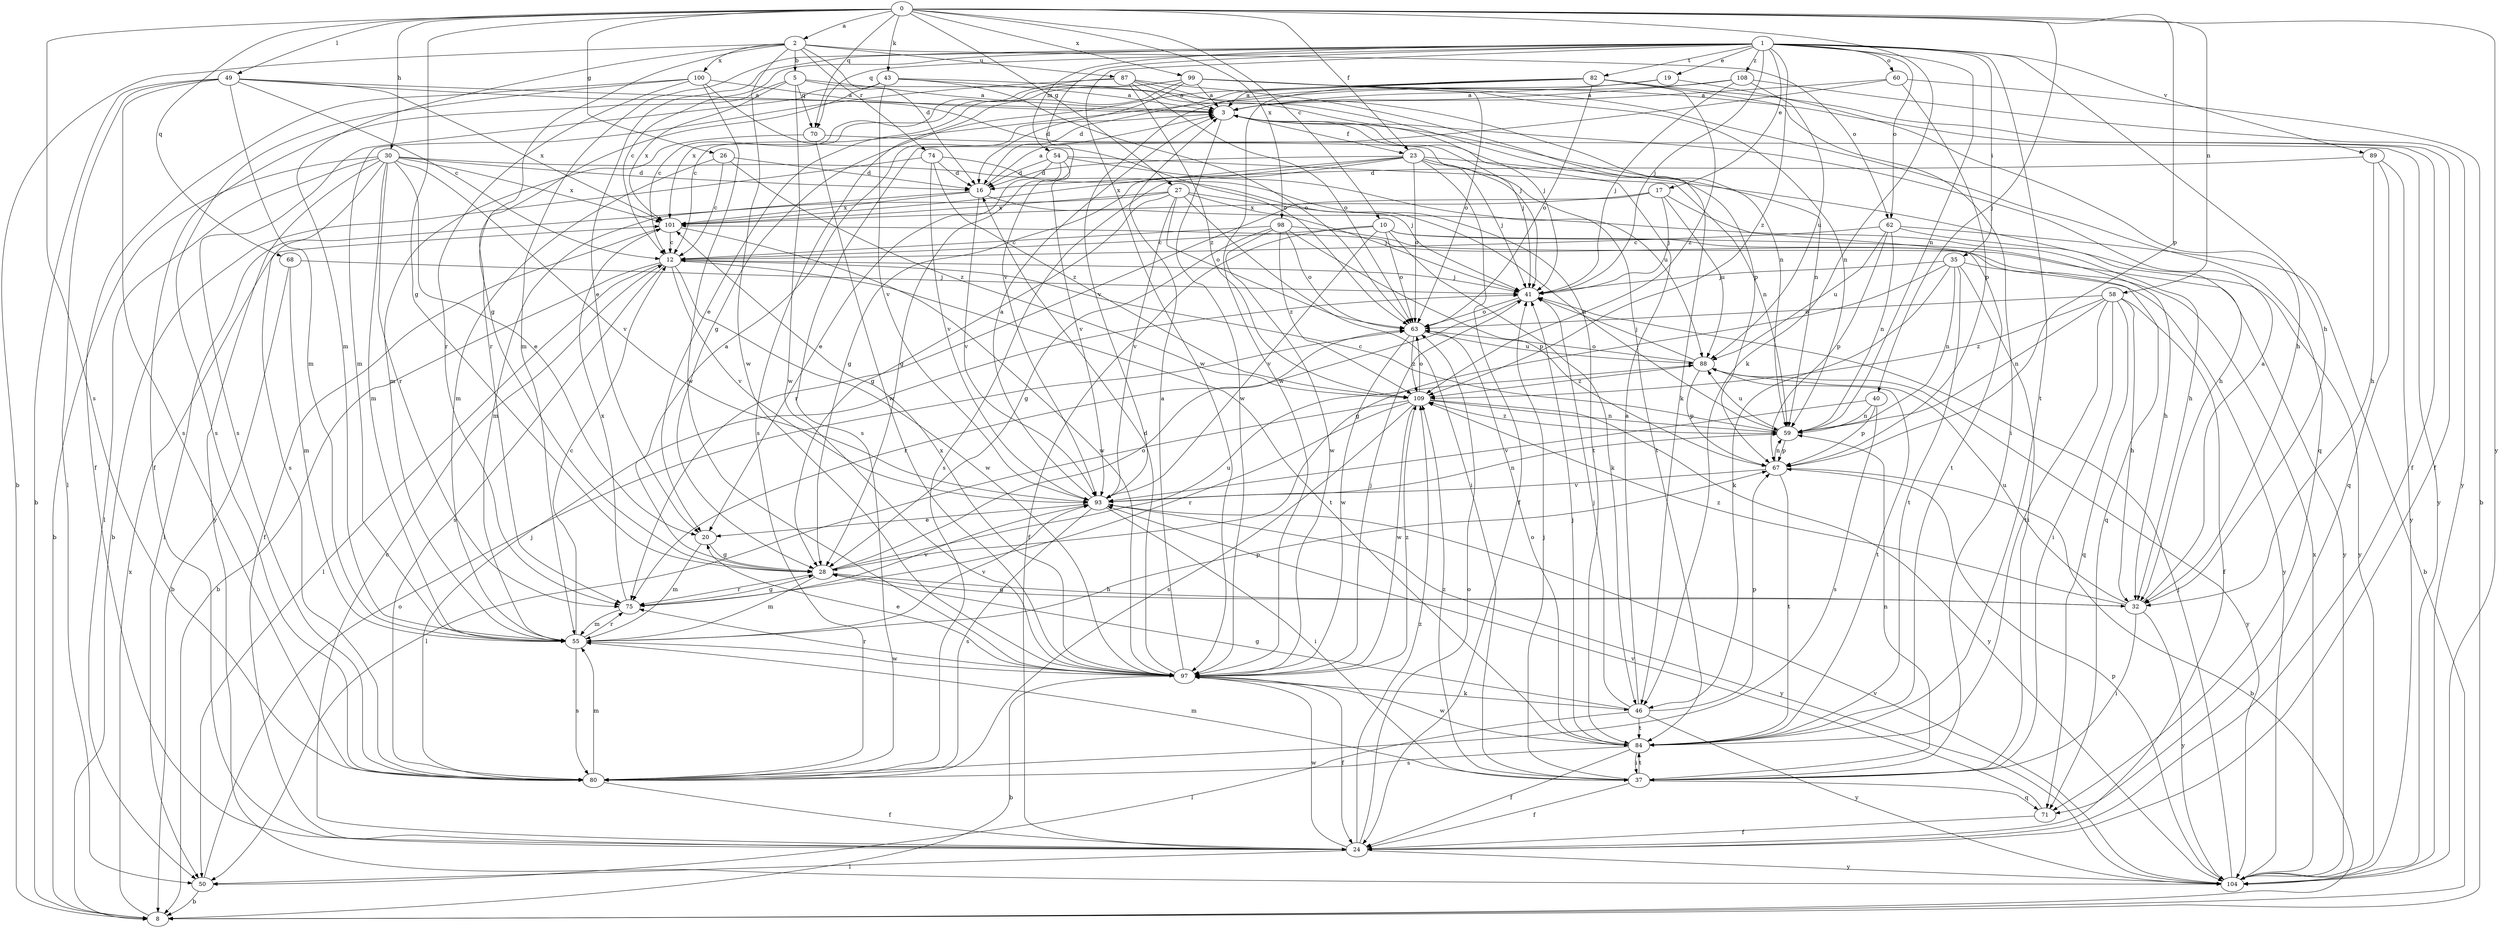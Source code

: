 strict digraph  {
0;
1;
2;
3;
5;
8;
10;
12;
16;
17;
19;
20;
23;
24;
26;
27;
28;
30;
32;
35;
37;
40;
41;
43;
46;
49;
50;
54;
55;
58;
59;
60;
62;
63;
67;
68;
70;
71;
74;
75;
80;
82;
84;
87;
88;
89;
93;
97;
98;
99;
100;
101;
104;
108;
109;
0 -> 2  [label=a];
0 -> 10  [label=c];
0 -> 23  [label=f];
0 -> 26  [label=g];
0 -> 27  [label=g];
0 -> 28  [label=g];
0 -> 30  [label=h];
0 -> 40  [label=j];
0 -> 43  [label=k];
0 -> 46  [label=k];
0 -> 49  [label=l];
0 -> 58  [label=n];
0 -> 67  [label=p];
0 -> 68  [label=q];
0 -> 70  [label=q];
0 -> 80  [label=s];
0 -> 98  [label=x];
0 -> 99  [label=x];
0 -> 104  [label=y];
1 -> 12  [label=c];
1 -> 17  [label=e];
1 -> 19  [label=e];
1 -> 20  [label=e];
1 -> 32  [label=h];
1 -> 35  [label=i];
1 -> 41  [label=j];
1 -> 54  [label=m];
1 -> 55  [label=m];
1 -> 59  [label=n];
1 -> 60  [label=o];
1 -> 62  [label=o];
1 -> 70  [label=q];
1 -> 82  [label=t];
1 -> 84  [label=t];
1 -> 89  [label=v];
1 -> 93  [label=v];
1 -> 97  [label=w];
1 -> 108  [label=z];
1 -> 109  [label=z];
2 -> 5  [label=b];
2 -> 8  [label=b];
2 -> 16  [label=d];
2 -> 28  [label=g];
2 -> 55  [label=m];
2 -> 62  [label=o];
2 -> 74  [label=r];
2 -> 87  [label=u];
2 -> 97  [label=w];
2 -> 100  [label=x];
3 -> 23  [label=f];
3 -> 41  [label=j];
3 -> 59  [label=n];
3 -> 97  [label=w];
5 -> 3  [label=a];
5 -> 24  [label=f];
5 -> 67  [label=p];
5 -> 70  [label=q];
5 -> 97  [label=w];
5 -> 101  [label=x];
8 -> 101  [label=x];
10 -> 12  [label=c];
10 -> 24  [label=f];
10 -> 32  [label=h];
10 -> 46  [label=k];
10 -> 63  [label=o];
10 -> 71  [label=q];
10 -> 93  [label=v];
12 -> 8  [label=b];
12 -> 41  [label=j];
12 -> 50  [label=l];
12 -> 80  [label=s];
12 -> 84  [label=t];
12 -> 93  [label=v];
12 -> 97  [label=w];
16 -> 3  [label=a];
16 -> 32  [label=h];
16 -> 55  [label=m];
16 -> 93  [label=v];
16 -> 101  [label=x];
17 -> 41  [label=j];
17 -> 75  [label=r];
17 -> 84  [label=t];
17 -> 88  [label=u];
17 -> 101  [label=x];
19 -> 3  [label=a];
19 -> 32  [label=h];
19 -> 93  [label=v];
20 -> 28  [label=g];
20 -> 55  [label=m];
23 -> 16  [label=d];
23 -> 24  [label=f];
23 -> 28  [label=g];
23 -> 32  [label=h];
23 -> 41  [label=j];
23 -> 63  [label=o];
23 -> 80  [label=s];
23 -> 84  [label=t];
23 -> 101  [label=x];
24 -> 12  [label=c];
24 -> 50  [label=l];
24 -> 63  [label=o];
24 -> 97  [label=w];
24 -> 104  [label=y];
24 -> 109  [label=z];
26 -> 12  [label=c];
26 -> 16  [label=d];
26 -> 55  [label=m];
26 -> 109  [label=z];
27 -> 28  [label=g];
27 -> 37  [label=i];
27 -> 41  [label=j];
27 -> 50  [label=l];
27 -> 59  [label=n];
27 -> 63  [label=o];
27 -> 93  [label=v];
27 -> 101  [label=x];
28 -> 3  [label=a];
28 -> 32  [label=h];
28 -> 55  [label=m];
28 -> 63  [label=o];
28 -> 75  [label=r];
28 -> 88  [label=u];
30 -> 8  [label=b];
30 -> 16  [label=d];
30 -> 20  [label=e];
30 -> 41  [label=j];
30 -> 50  [label=l];
30 -> 55  [label=m];
30 -> 75  [label=r];
30 -> 80  [label=s];
30 -> 93  [label=v];
30 -> 101  [label=x];
30 -> 104  [label=y];
32 -> 3  [label=a];
32 -> 28  [label=g];
32 -> 37  [label=i];
32 -> 88  [label=u];
32 -> 104  [label=y];
32 -> 109  [label=z];
35 -> 28  [label=g];
35 -> 37  [label=i];
35 -> 41  [label=j];
35 -> 46  [label=k];
35 -> 59  [label=n];
35 -> 84  [label=t];
35 -> 104  [label=y];
37 -> 24  [label=f];
37 -> 41  [label=j];
37 -> 55  [label=m];
37 -> 59  [label=n];
37 -> 71  [label=q];
37 -> 84  [label=t];
37 -> 109  [label=z];
40 -> 59  [label=n];
40 -> 67  [label=p];
40 -> 80  [label=s];
40 -> 93  [label=v];
41 -> 63  [label=o];
41 -> 75  [label=r];
43 -> 3  [label=a];
43 -> 59  [label=n];
43 -> 63  [label=o];
43 -> 75  [label=r];
43 -> 80  [label=s];
43 -> 93  [label=v];
46 -> 3  [label=a];
46 -> 28  [label=g];
46 -> 41  [label=j];
46 -> 50  [label=l];
46 -> 67  [label=p];
46 -> 84  [label=t];
46 -> 104  [label=y];
49 -> 3  [label=a];
49 -> 8  [label=b];
49 -> 12  [label=c];
49 -> 41  [label=j];
49 -> 50  [label=l];
49 -> 55  [label=m];
49 -> 80  [label=s];
49 -> 101  [label=x];
50 -> 8  [label=b];
50 -> 63  [label=o];
54 -> 16  [label=d];
54 -> 20  [label=e];
54 -> 28  [label=g];
54 -> 59  [label=n];
54 -> 88  [label=u];
54 -> 93  [label=v];
55 -> 12  [label=c];
55 -> 67  [label=p];
55 -> 75  [label=r];
55 -> 80  [label=s];
55 -> 93  [label=v];
55 -> 97  [label=w];
58 -> 24  [label=f];
58 -> 32  [label=h];
58 -> 37  [label=i];
58 -> 59  [label=n];
58 -> 63  [label=o];
58 -> 71  [label=q];
58 -> 84  [label=t];
58 -> 109  [label=z];
59 -> 12  [label=c];
59 -> 67  [label=p];
59 -> 88  [label=u];
59 -> 109  [label=z];
60 -> 3  [label=a];
60 -> 8  [label=b];
60 -> 67  [label=p];
60 -> 80  [label=s];
62 -> 8  [label=b];
62 -> 12  [label=c];
62 -> 59  [label=n];
62 -> 67  [label=p];
62 -> 88  [label=u];
62 -> 104  [label=y];
63 -> 88  [label=u];
63 -> 97  [label=w];
63 -> 109  [label=z];
67 -> 8  [label=b];
67 -> 59  [label=n];
67 -> 84  [label=t];
67 -> 93  [label=v];
68 -> 8  [label=b];
68 -> 41  [label=j];
68 -> 55  [label=m];
70 -> 55  [label=m];
70 -> 97  [label=w];
70 -> 104  [label=y];
71 -> 24  [label=f];
71 -> 93  [label=v];
74 -> 8  [label=b];
74 -> 16  [label=d];
74 -> 84  [label=t];
74 -> 93  [label=v];
74 -> 109  [label=z];
75 -> 28  [label=g];
75 -> 55  [label=m];
75 -> 93  [label=v];
75 -> 101  [label=x];
80 -> 24  [label=f];
80 -> 41  [label=j];
80 -> 55  [label=m];
82 -> 3  [label=a];
82 -> 16  [label=d];
82 -> 24  [label=f];
82 -> 28  [label=g];
82 -> 37  [label=i];
82 -> 63  [label=o];
82 -> 97  [label=w];
82 -> 109  [label=z];
84 -> 24  [label=f];
84 -> 37  [label=i];
84 -> 41  [label=j];
84 -> 63  [label=o];
84 -> 80  [label=s];
84 -> 97  [label=w];
87 -> 3  [label=a];
87 -> 12  [label=c];
87 -> 41  [label=j];
87 -> 46  [label=k];
87 -> 55  [label=m];
87 -> 63  [label=o];
87 -> 109  [label=z];
88 -> 41  [label=j];
88 -> 63  [label=o];
88 -> 67  [label=p];
88 -> 84  [label=t];
88 -> 104  [label=y];
88 -> 109  [label=z];
89 -> 16  [label=d];
89 -> 32  [label=h];
89 -> 71  [label=q];
89 -> 104  [label=y];
93 -> 3  [label=a];
93 -> 20  [label=e];
93 -> 37  [label=i];
93 -> 59  [label=n];
93 -> 80  [label=s];
93 -> 104  [label=y];
97 -> 3  [label=a];
97 -> 8  [label=b];
97 -> 16  [label=d];
97 -> 20  [label=e];
97 -> 24  [label=f];
97 -> 41  [label=j];
97 -> 46  [label=k];
97 -> 75  [label=r];
97 -> 101  [label=x];
97 -> 109  [label=z];
98 -> 12  [label=c];
98 -> 28  [label=g];
98 -> 63  [label=o];
98 -> 67  [label=p];
98 -> 97  [label=w];
98 -> 104  [label=y];
98 -> 109  [label=z];
99 -> 3  [label=a];
99 -> 16  [label=d];
99 -> 20  [label=e];
99 -> 24  [label=f];
99 -> 59  [label=n];
99 -> 63  [label=o];
99 -> 71  [label=q];
99 -> 80  [label=s];
99 -> 101  [label=x];
100 -> 3  [label=a];
100 -> 24  [label=f];
100 -> 63  [label=o];
100 -> 75  [label=r];
100 -> 80  [label=s];
100 -> 97  [label=w];
101 -> 12  [label=c];
101 -> 24  [label=f];
101 -> 97  [label=w];
104 -> 41  [label=j];
104 -> 67  [label=p];
104 -> 93  [label=v];
104 -> 101  [label=x];
108 -> 3  [label=a];
108 -> 12  [label=c];
108 -> 41  [label=j];
108 -> 88  [label=u];
108 -> 104  [label=y];
109 -> 50  [label=l];
109 -> 59  [label=n];
109 -> 63  [label=o];
109 -> 75  [label=r];
109 -> 80  [label=s];
109 -> 97  [label=w];
109 -> 104  [label=y];
}
